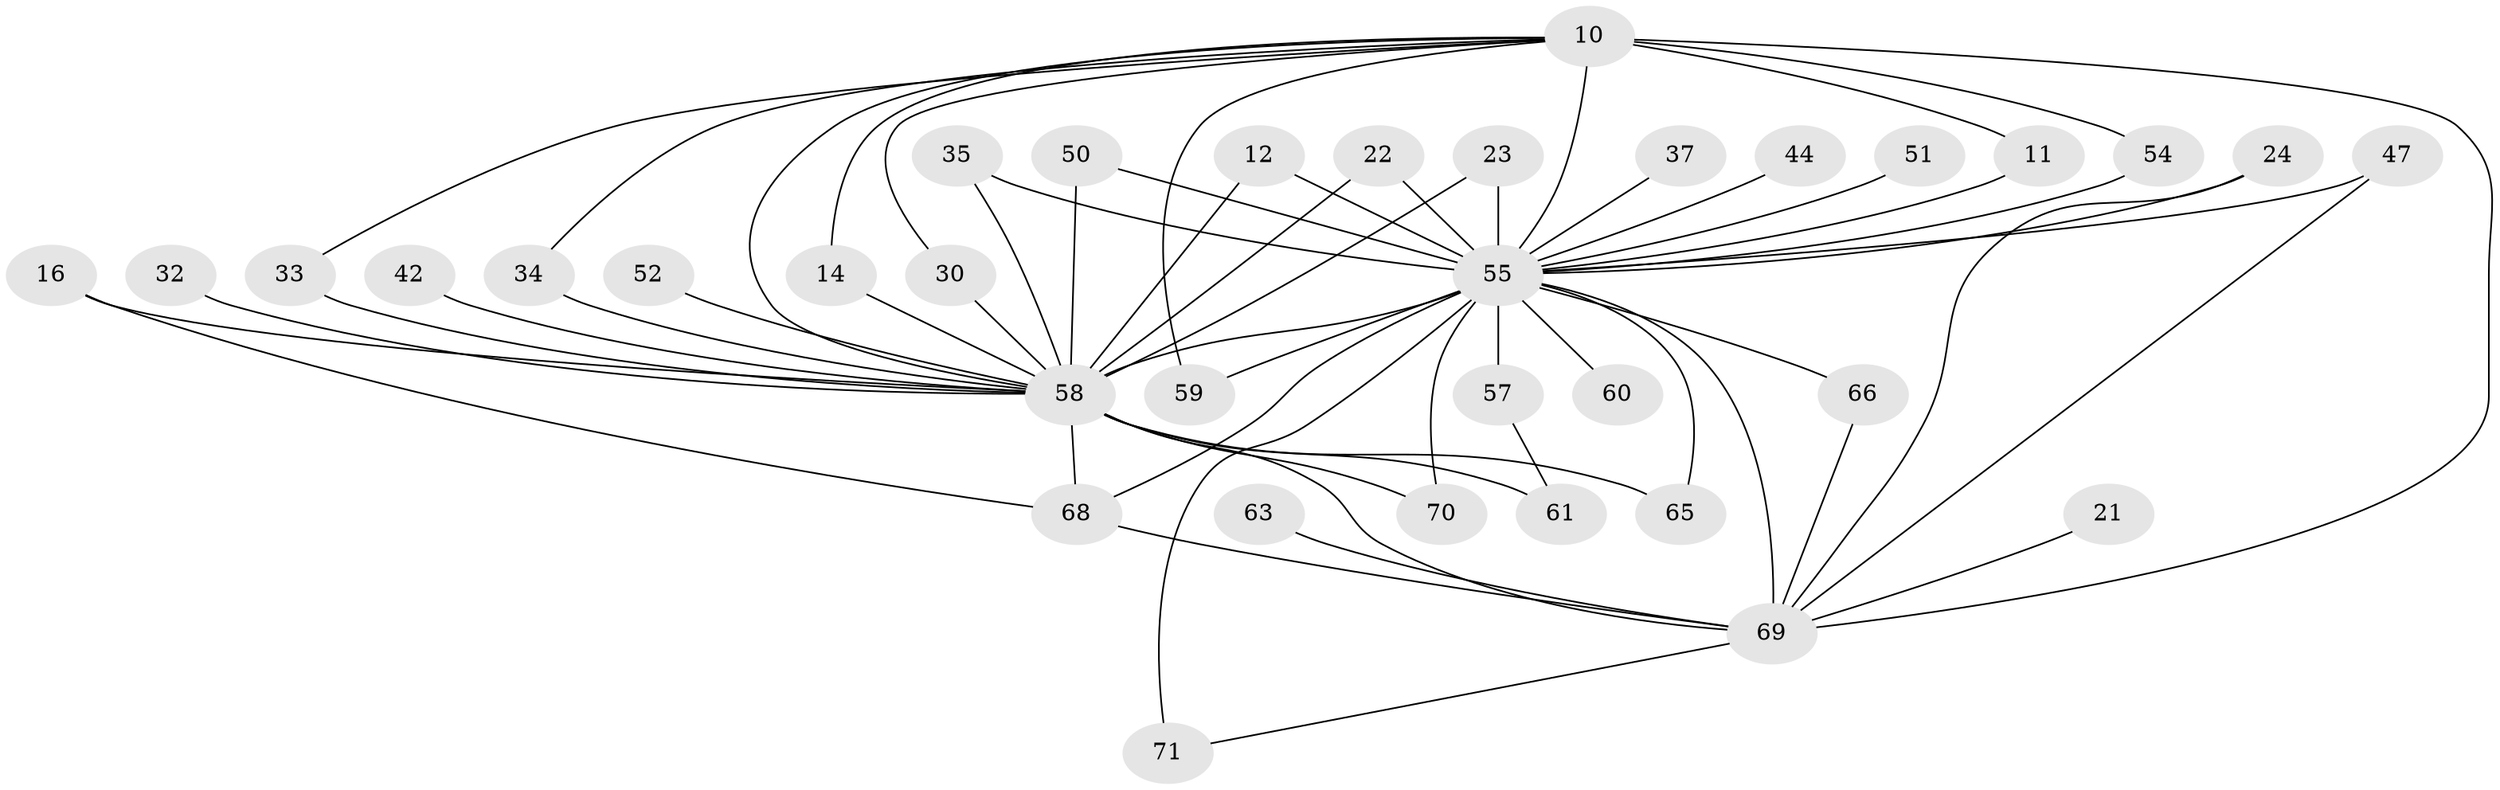 // original degree distribution, {20: 0.028169014084507043, 19: 0.028169014084507043, 21: 0.028169014084507043, 16: 0.014084507042253521, 13: 0.014084507042253521, 22: 0.014084507042253521, 15: 0.014084507042253521, 2: 0.5492957746478874, 3: 0.2676056338028169, 4: 0.028169014084507043, 5: 0.014084507042253521}
// Generated by graph-tools (version 1.1) at 2025/46/03/09/25 04:46:10]
// undirected, 35 vertices, 59 edges
graph export_dot {
graph [start="1"]
  node [color=gray90,style=filled];
  10 [super="+8"];
  11;
  12;
  14;
  16;
  21;
  22;
  23 [super="+19"];
  24;
  30;
  32 [super="+13"];
  33;
  34;
  35 [super="+31"];
  37;
  42;
  44;
  47;
  50 [super="+49"];
  51 [super="+26"];
  52;
  54;
  55 [super="+40+17+9"];
  57;
  58 [super="+27"];
  59 [super="+56"];
  60;
  61;
  63;
  65;
  66;
  68 [super="+64+41+48"];
  69 [super="+62+67+15+53"];
  70;
  71 [super="+46"];
  10 -- 11;
  10 -- 30;
  10 -- 34;
  10 -- 54;
  10 -- 33;
  10 -- 14;
  10 -- 59 [weight=2];
  10 -- 69 [weight=6];
  10 -- 58 [weight=6];
  10 -- 55 [weight=6];
  11 -- 55;
  12 -- 58;
  12 -- 55;
  14 -- 58;
  16 -- 68;
  16 -- 58 [weight=2];
  21 -- 69 [weight=2];
  22 -- 58;
  22 -- 55;
  23 -- 58;
  23 -- 55 [weight=2];
  24 -- 69;
  24 -- 55;
  30 -- 58;
  32 -- 58 [weight=3];
  33 -- 58;
  34 -- 58;
  35 -- 55;
  35 -- 58 [weight=2];
  37 -- 55 [weight=2];
  42 -- 58;
  44 -- 55 [weight=2];
  47 -- 69;
  47 -- 55;
  50 -- 58;
  50 -- 55 [weight=2];
  51 -- 55 [weight=3];
  52 -- 58 [weight=2];
  54 -- 55;
  55 -- 69 [weight=8];
  55 -- 58 [weight=11];
  55 -- 65;
  55 -- 66;
  55 -- 68 [weight=5];
  55 -- 70;
  55 -- 57 [weight=2];
  55 -- 59 [weight=2];
  55 -- 60;
  55 -- 71 [weight=2];
  57 -- 61;
  58 -- 69 [weight=13];
  58 -- 65;
  58 -- 68 [weight=2];
  58 -- 70;
  58 -- 61;
  63 -- 69 [weight=2];
  66 -- 69;
  68 -- 69 [weight=2];
  69 -- 71;
}
